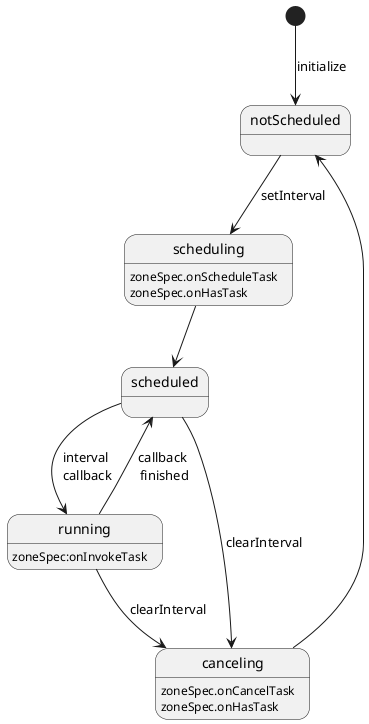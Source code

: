 @startuml
[*] --> notScheduled: initialize
notScheduled --> scheduling: setInterval

scheduling: zoneSpec.onScheduleTask
scheduling: zoneSpec.onHasTask

scheduling --> scheduled
scheduled --> running: interval\n callback
running: zoneSpec:onInvokeTask

scheduled --> canceling: clearInterval
canceling: zoneSpec.onCancelTask
canceling --> notScheduled
canceling: zoneSpec.onHasTask
running --> scheduled: callback\n finished
running --> canceling: clearInterval
@enduml